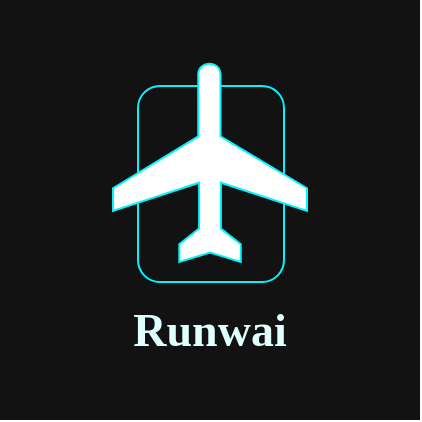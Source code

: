 <mxfile version="28.1.0">
  <diagram name="ページ1" id="H9DLqD_fg-c9619jVLe8">
    <mxGraphModel grid="1" page="1" gridSize="10" guides="1" tooltips="1" connect="1" arrows="1" fold="1" pageScale="1" pageWidth="827" pageHeight="1169" math="0" shadow="0">
      <root>
        <mxCell id="0" />
        <mxCell id="1" parent="0" />
        <mxCell id="Vucp7RwmlvXDFQS7CCig-3" value="" style="whiteSpace=wrap;html=1;aspect=fixed;fillColor=#121212;strokeColor=none;" vertex="1" parent="1">
          <mxGeometry x="319" y="220" width="210" height="210" as="geometry" />
        </mxCell>
        <mxCell id="Vucp7RwmlvXDFQS7CCig-4" value="" style="rounded=1;whiteSpace=wrap;html=1;rotation=90;fillColor=none;strokeColor=#00F5FF;" vertex="1" parent="1">
          <mxGeometry x="375.5" y="275.5" width="98" height="73" as="geometry" />
        </mxCell>
        <mxCell id="Vucp7RwmlvXDFQS7CCig-2" value="" style="shape=mxgraph.signs.transportation.airplane_6;html=1;pointerEvents=1;fillColor=#FFFFFF;strokeColor=#00F5FF;verticalLabelPosition=bottom;verticalAlign=top;align=center;labelBorderColor=none;textShadow=0;" vertex="1" parent="1">
          <mxGeometry x="375.5" y="250" width="97" height="101" as="geometry" />
        </mxCell>
        <mxCell id="Vucp7RwmlvXDFQS7CCig-6" value="&lt;font style=&quot;color: rgb(224, 255, 255);&quot;&gt;&lt;b style=&quot;&quot;&gt;Runwai&lt;/b&gt;&lt;/font&gt;" style="text;html=1;align=center;verticalAlign=middle;whiteSpace=wrap;rounded=0;fontSize=23;fontFamily=Tahoma;" vertex="1" parent="1">
          <mxGeometry x="394" y="370" width="60" height="30" as="geometry" />
        </mxCell>
      </root>
    </mxGraphModel>
  </diagram>
</mxfile>
